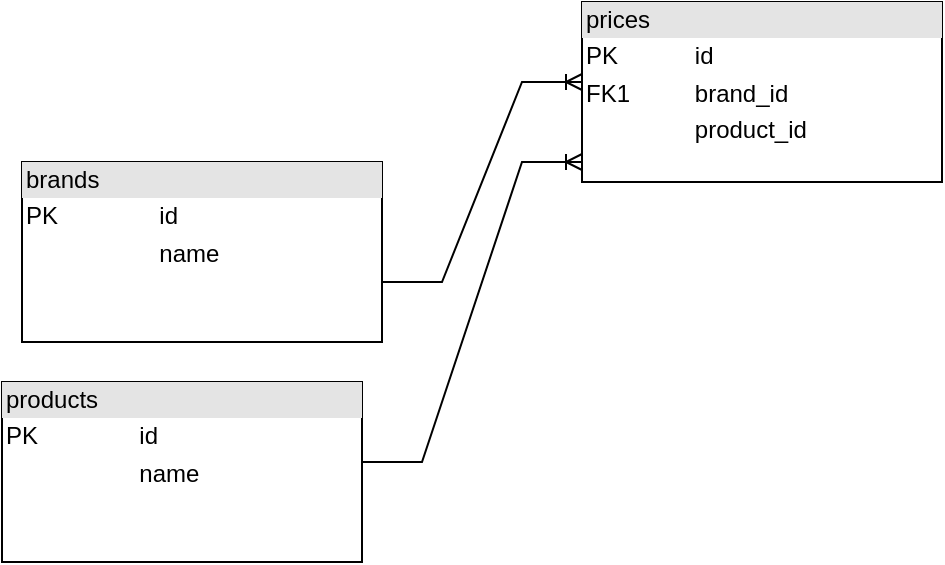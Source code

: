 <mxfile version="20.5.3" type="device" pages="2"><diagram id="6OHmQ2WnpOJaT49PpwRB" name="Página-1"><mxGraphModel dx="868" dy="425" grid="1" gridSize="10" guides="1" tooltips="1" connect="1" arrows="1" fold="1" page="1" pageScale="1" pageWidth="827" pageHeight="1169" math="0" shadow="0"><root><mxCell id="0"/><mxCell id="1" parent="0"/><mxCell id="wxECjAXQxCmXxVRWPIjF-1" value="&lt;div style=&quot;box-sizing:border-box;width:100%;background:#e4e4e4;padding:2px;&quot;&gt;prices&lt;/div&gt;&lt;table style=&quot;width:100%;font-size:1em;&quot; cellpadding=&quot;2&quot; cellspacing=&quot;0&quot;&gt;&lt;tbody&gt;&lt;tr&gt;&lt;td&gt;PK&lt;/td&gt;&lt;td&gt;id&lt;/td&gt;&lt;/tr&gt;&lt;tr&gt;&lt;td&gt;FK1&lt;/td&gt;&lt;td&gt;brand_id&lt;/td&gt;&lt;/tr&gt;&lt;tr&gt;&lt;td&gt;&lt;/td&gt;&lt;td&gt;product_id&lt;/td&gt;&lt;/tr&gt;&lt;/tbody&gt;&lt;/table&gt;" style="verticalAlign=top;align=left;overflow=fill;html=1;" vertex="1" parent="1"><mxGeometry x="350" y="130" width="180" height="90" as="geometry"/></mxCell><mxCell id="wxECjAXQxCmXxVRWPIjF-2" value="&lt;div style=&quot;box-sizing:border-box;width:100%;background:#e4e4e4;padding:2px;&quot;&gt;brands&lt;/div&gt;&lt;table style=&quot;width:100%;font-size:1em;&quot; cellpadding=&quot;2&quot; cellspacing=&quot;0&quot;&gt;&lt;tbody&gt;&lt;tr&gt;&lt;td&gt;PK&lt;/td&gt;&lt;td&gt;id&lt;/td&gt;&lt;/tr&gt;&lt;tr&gt;&lt;td&gt;&lt;br&gt;&lt;/td&gt;&lt;td&gt;name&lt;/td&gt;&lt;/tr&gt;&lt;tr&gt;&lt;td&gt;&lt;/td&gt;&lt;td&gt;&lt;br&gt;&lt;/td&gt;&lt;/tr&gt;&lt;/tbody&gt;&lt;/table&gt;" style="verticalAlign=top;align=left;overflow=fill;html=1;" vertex="1" parent="1"><mxGeometry x="70" y="210" width="180" height="90" as="geometry"/></mxCell><mxCell id="wxECjAXQxCmXxVRWPIjF-3" value="&lt;div style=&quot;box-sizing:border-box;width:100%;background:#e4e4e4;padding:2px;&quot;&gt;products&lt;/div&gt;&lt;table style=&quot;width:100%;font-size:1em;&quot; cellpadding=&quot;2&quot; cellspacing=&quot;0&quot;&gt;&lt;tbody&gt;&lt;tr&gt;&lt;td&gt;PK&lt;/td&gt;&lt;td&gt;id&lt;/td&gt;&lt;/tr&gt;&lt;tr&gt;&lt;td&gt;&lt;br&gt;&lt;/td&gt;&lt;td&gt;name&lt;/td&gt;&lt;/tr&gt;&lt;tr&gt;&lt;td&gt;&lt;/td&gt;&lt;td&gt;&lt;br&gt;&lt;/td&gt;&lt;/tr&gt;&lt;/tbody&gt;&lt;/table&gt;" style="verticalAlign=top;align=left;overflow=fill;html=1;" vertex="1" parent="1"><mxGeometry x="60" y="320" width="180" height="90" as="geometry"/></mxCell><mxCell id="wxECjAXQxCmXxVRWPIjF-4" value="" style="edgeStyle=entityRelationEdgeStyle;fontSize=12;html=1;endArrow=ERoneToMany;rounded=0;" edge="1" parent="1"><mxGeometry width="100" height="100" relative="1" as="geometry"><mxPoint x="250" y="270" as="sourcePoint"/><mxPoint x="350" y="170" as="targetPoint"/></mxGeometry></mxCell><mxCell id="wxECjAXQxCmXxVRWPIjF-5" value="" style="edgeStyle=entityRelationEdgeStyle;fontSize=12;html=1;endArrow=ERoneToMany;rounded=0;" edge="1" parent="1"><mxGeometry width="100" height="100" relative="1" as="geometry"><mxPoint x="240" y="360" as="sourcePoint"/><mxPoint x="350" y="210" as="targetPoint"/></mxGeometry></mxCell></root></mxGraphModel></diagram><diagram id="bEpRZAlwJYXbSpAQ51Jp" name="Página-2"><mxGraphModel dx="868" dy="425" grid="1" gridSize="10" guides="1" tooltips="1" connect="1" arrows="1" fold="1" page="1" pageScale="1" pageWidth="827" pageHeight="1169" math="0" shadow="0"><root><mxCell id="0"/><mxCell id="1" parent="0"/><mxCell id="KC825_JcZFqsgZ42n8SO-1" value="&lt;br&gt;Actor" style="shape=umlLifeline;perimeter=lifelinePerimeter;whiteSpace=wrap;html=1;container=1;collapsible=0;recursiveResize=0;outlineConnect=0;fillColor=#e3c800;fontColor=#000000;strokeColor=#B09500;" vertex="1" parent="1"><mxGeometry x="120" y="40" width="100" height="300" as="geometry"/></mxCell><mxCell id="KC825_JcZFqsgZ42n8SO-5" value="1:getPrice" style="html=1;verticalAlign=bottom;endArrow=block;rounded=0;entryX=-0.046;entryY=0.088;entryDx=0;entryDy=0;entryPerimeter=0;" edge="1" parent="KC825_JcZFqsgZ42n8SO-1" target="KC825_JcZFqsgZ42n8SO-6"><mxGeometry width="80" relative="1" as="geometry"><mxPoint x="50" y="100" as="sourcePoint"/><mxPoint x="200" y="100" as="targetPoint"/></mxGeometry></mxCell><mxCell id="KC825_JcZFqsgZ42n8SO-2" value="PriceController" style="shape=umlLifeline;perimeter=lifelinePerimeter;whiteSpace=wrap;html=1;container=1;collapsible=0;recursiveResize=0;outlineConnect=0;fillColor=#e3c800;fontColor=#000000;strokeColor=#B09500;" vertex="1" parent="1"><mxGeometry x="280" y="40" width="100" height="300" as="geometry"/></mxCell><mxCell id="KC825_JcZFqsgZ42n8SO-6" value="" style="html=1;points=[];perimeter=orthogonalPerimeter;fillColor=#e3c800;fontColor=#000000;strokeColor=#B09500;" vertex="1" parent="KC825_JcZFqsgZ42n8SO-2"><mxGeometry x="45" y="90" width="10" height="110" as="geometry"/></mxCell><mxCell id="KC825_JcZFqsgZ42n8SO-8" value="1.1:getPrice" style="html=1;verticalAlign=bottom;endArrow=block;rounded=0;entryX=-0.033;entryY=0.379;entryDx=0;entryDy=0;entryPerimeter=0;" edge="1" parent="KC825_JcZFqsgZ42n8SO-2" target="KC825_JcZFqsgZ42n8SO-7"><mxGeometry width="80" relative="1" as="geometry"><mxPoint x="56" y="120" as="sourcePoint"/><mxPoint x="136" y="120" as="targetPoint"/></mxGeometry></mxCell><mxCell id="KC825_JcZFqsgZ42n8SO-3" value="PriceService" style="shape=umlLifeline;perimeter=lifelinePerimeter;whiteSpace=wrap;html=1;container=1;collapsible=0;recursiveResize=0;outlineConnect=0;fillColor=#6d8764;fontColor=#ffffff;strokeColor=#3A5431;" vertex="1" parent="1"><mxGeometry x="440" y="40" width="100" height="300" as="geometry"/></mxCell><mxCell id="KC825_JcZFqsgZ42n8SO-7" value="" style="html=1;points=[];perimeter=orthogonalPerimeter;fillColor=#e3c800;fontColor=#000000;strokeColor=#B09500;" vertex="1" parent="KC825_JcZFqsgZ42n8SO-3"><mxGeometry x="45" y="90" width="10" height="80" as="geometry"/></mxCell><mxCell id="KC825_JcZFqsgZ42n8SO-9" value="1.2:findApplicablePrice" style="html=1;verticalAlign=bottom;endArrow=block;rounded=0;entryX=-0.12;entryY=0.24;entryDx=0;entryDy=0;entryPerimeter=0;" edge="1" parent="KC825_JcZFqsgZ42n8SO-3" target="KC825_JcZFqsgZ42n8SO-10"><mxGeometry width="80" relative="1" as="geometry"><mxPoint x="55" y="130" as="sourcePoint"/><mxPoint x="135" y="130" as="targetPoint"/></mxGeometry></mxCell><mxCell id="KC825_JcZFqsgZ42n8SO-4" value="PriceRepository" style="shape=umlLifeline;perimeter=lifelinePerimeter;whiteSpace=wrap;html=1;container=1;collapsible=0;recursiveResize=0;outlineConnect=0;fillColor=#6d8764;fontColor=#ffffff;strokeColor=#3A5431;" vertex="1" parent="1"><mxGeometry x="600" y="40" width="100" height="300" as="geometry"/></mxCell><mxCell id="KC825_JcZFqsgZ42n8SO-10" value="" style="html=1;points=[];perimeter=orthogonalPerimeter;fillColor=#e3c800;fontColor=#000000;strokeColor=#B09500;" vertex="1" parent="KC825_JcZFqsgZ42n8SO-4"><mxGeometry x="45" y="120" width="10" height="40" as="geometry"/></mxCell><mxCell id="KC825_JcZFqsgZ42n8SO-11" value="return" style="html=1;verticalAlign=bottom;endArrow=open;dashed=1;endSize=8;rounded=0;entryX=0.983;entryY=0.876;entryDx=0;entryDy=0;entryPerimeter=0;" edge="1" parent="KC825_JcZFqsgZ42n8SO-4" target="KC825_JcZFqsgZ42n8SO-7"><mxGeometry relative="1" as="geometry"><mxPoint x="45" y="160" as="sourcePoint"/><mxPoint x="-100" y="160" as="targetPoint"/></mxGeometry></mxCell><mxCell id="KC825_JcZFqsgZ42n8SO-12" value="return" style="html=1;verticalAlign=bottom;endArrow=open;dashed=1;endSize=8;rounded=0;entryX=1.033;entryY=0.725;entryDx=0;entryDy=0;entryPerimeter=0;" edge="1" parent="1" target="KC825_JcZFqsgZ42n8SO-6"><mxGeometry relative="1" as="geometry"><mxPoint x="484" y="210" as="sourcePoint"/><mxPoint x="340" y="210" as="targetPoint"/></mxGeometry></mxCell></root></mxGraphModel></diagram></mxfile>